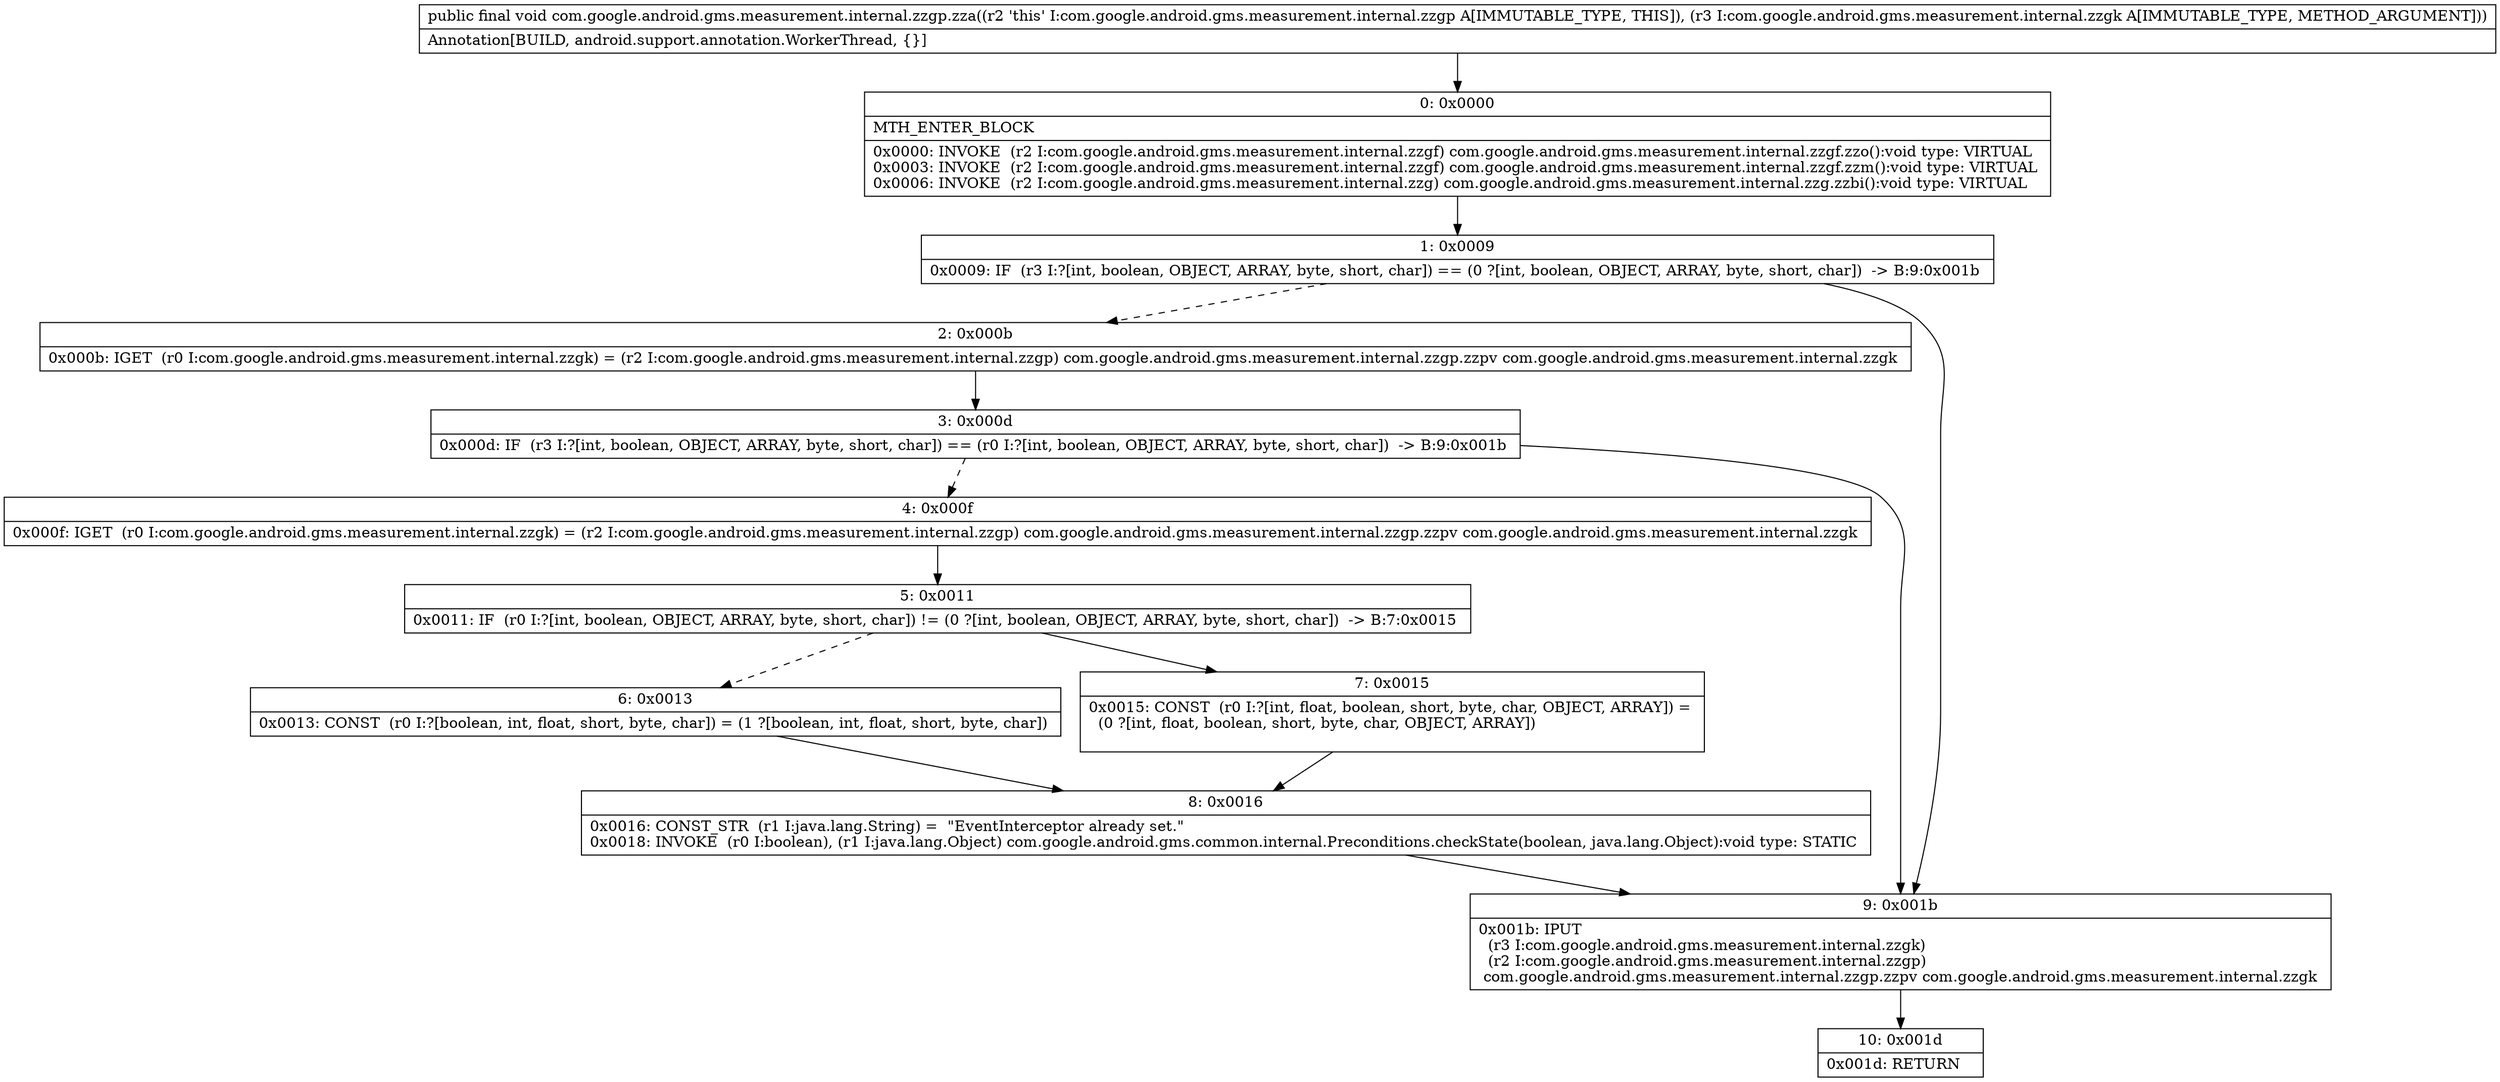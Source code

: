 digraph "CFG forcom.google.android.gms.measurement.internal.zzgp.zza(Lcom\/google\/android\/gms\/measurement\/internal\/zzgk;)V" {
Node_0 [shape=record,label="{0\:\ 0x0000|MTH_ENTER_BLOCK\l|0x0000: INVOKE  (r2 I:com.google.android.gms.measurement.internal.zzgf) com.google.android.gms.measurement.internal.zzgf.zzo():void type: VIRTUAL \l0x0003: INVOKE  (r2 I:com.google.android.gms.measurement.internal.zzgf) com.google.android.gms.measurement.internal.zzgf.zzm():void type: VIRTUAL \l0x0006: INVOKE  (r2 I:com.google.android.gms.measurement.internal.zzg) com.google.android.gms.measurement.internal.zzg.zzbi():void type: VIRTUAL \l}"];
Node_1 [shape=record,label="{1\:\ 0x0009|0x0009: IF  (r3 I:?[int, boolean, OBJECT, ARRAY, byte, short, char]) == (0 ?[int, boolean, OBJECT, ARRAY, byte, short, char])  \-\> B:9:0x001b \l}"];
Node_2 [shape=record,label="{2\:\ 0x000b|0x000b: IGET  (r0 I:com.google.android.gms.measurement.internal.zzgk) = (r2 I:com.google.android.gms.measurement.internal.zzgp) com.google.android.gms.measurement.internal.zzgp.zzpv com.google.android.gms.measurement.internal.zzgk \l}"];
Node_3 [shape=record,label="{3\:\ 0x000d|0x000d: IF  (r3 I:?[int, boolean, OBJECT, ARRAY, byte, short, char]) == (r0 I:?[int, boolean, OBJECT, ARRAY, byte, short, char])  \-\> B:9:0x001b \l}"];
Node_4 [shape=record,label="{4\:\ 0x000f|0x000f: IGET  (r0 I:com.google.android.gms.measurement.internal.zzgk) = (r2 I:com.google.android.gms.measurement.internal.zzgp) com.google.android.gms.measurement.internal.zzgp.zzpv com.google.android.gms.measurement.internal.zzgk \l}"];
Node_5 [shape=record,label="{5\:\ 0x0011|0x0011: IF  (r0 I:?[int, boolean, OBJECT, ARRAY, byte, short, char]) != (0 ?[int, boolean, OBJECT, ARRAY, byte, short, char])  \-\> B:7:0x0015 \l}"];
Node_6 [shape=record,label="{6\:\ 0x0013|0x0013: CONST  (r0 I:?[boolean, int, float, short, byte, char]) = (1 ?[boolean, int, float, short, byte, char]) \l}"];
Node_7 [shape=record,label="{7\:\ 0x0015|0x0015: CONST  (r0 I:?[int, float, boolean, short, byte, char, OBJECT, ARRAY]) = \l  (0 ?[int, float, boolean, short, byte, char, OBJECT, ARRAY])\l \l}"];
Node_8 [shape=record,label="{8\:\ 0x0016|0x0016: CONST_STR  (r1 I:java.lang.String) =  \"EventInterceptor already set.\" \l0x0018: INVOKE  (r0 I:boolean), (r1 I:java.lang.Object) com.google.android.gms.common.internal.Preconditions.checkState(boolean, java.lang.Object):void type: STATIC \l}"];
Node_9 [shape=record,label="{9\:\ 0x001b|0x001b: IPUT  \l  (r3 I:com.google.android.gms.measurement.internal.zzgk)\l  (r2 I:com.google.android.gms.measurement.internal.zzgp)\l com.google.android.gms.measurement.internal.zzgp.zzpv com.google.android.gms.measurement.internal.zzgk \l}"];
Node_10 [shape=record,label="{10\:\ 0x001d|0x001d: RETURN   \l}"];
MethodNode[shape=record,label="{public final void com.google.android.gms.measurement.internal.zzgp.zza((r2 'this' I:com.google.android.gms.measurement.internal.zzgp A[IMMUTABLE_TYPE, THIS]), (r3 I:com.google.android.gms.measurement.internal.zzgk A[IMMUTABLE_TYPE, METHOD_ARGUMENT]))  | Annotation[BUILD, android.support.annotation.WorkerThread, \{\}]\l}"];
MethodNode -> Node_0;
Node_0 -> Node_1;
Node_1 -> Node_2[style=dashed];
Node_1 -> Node_9;
Node_2 -> Node_3;
Node_3 -> Node_4[style=dashed];
Node_3 -> Node_9;
Node_4 -> Node_5;
Node_5 -> Node_6[style=dashed];
Node_5 -> Node_7;
Node_6 -> Node_8;
Node_7 -> Node_8;
Node_8 -> Node_9;
Node_9 -> Node_10;
}

